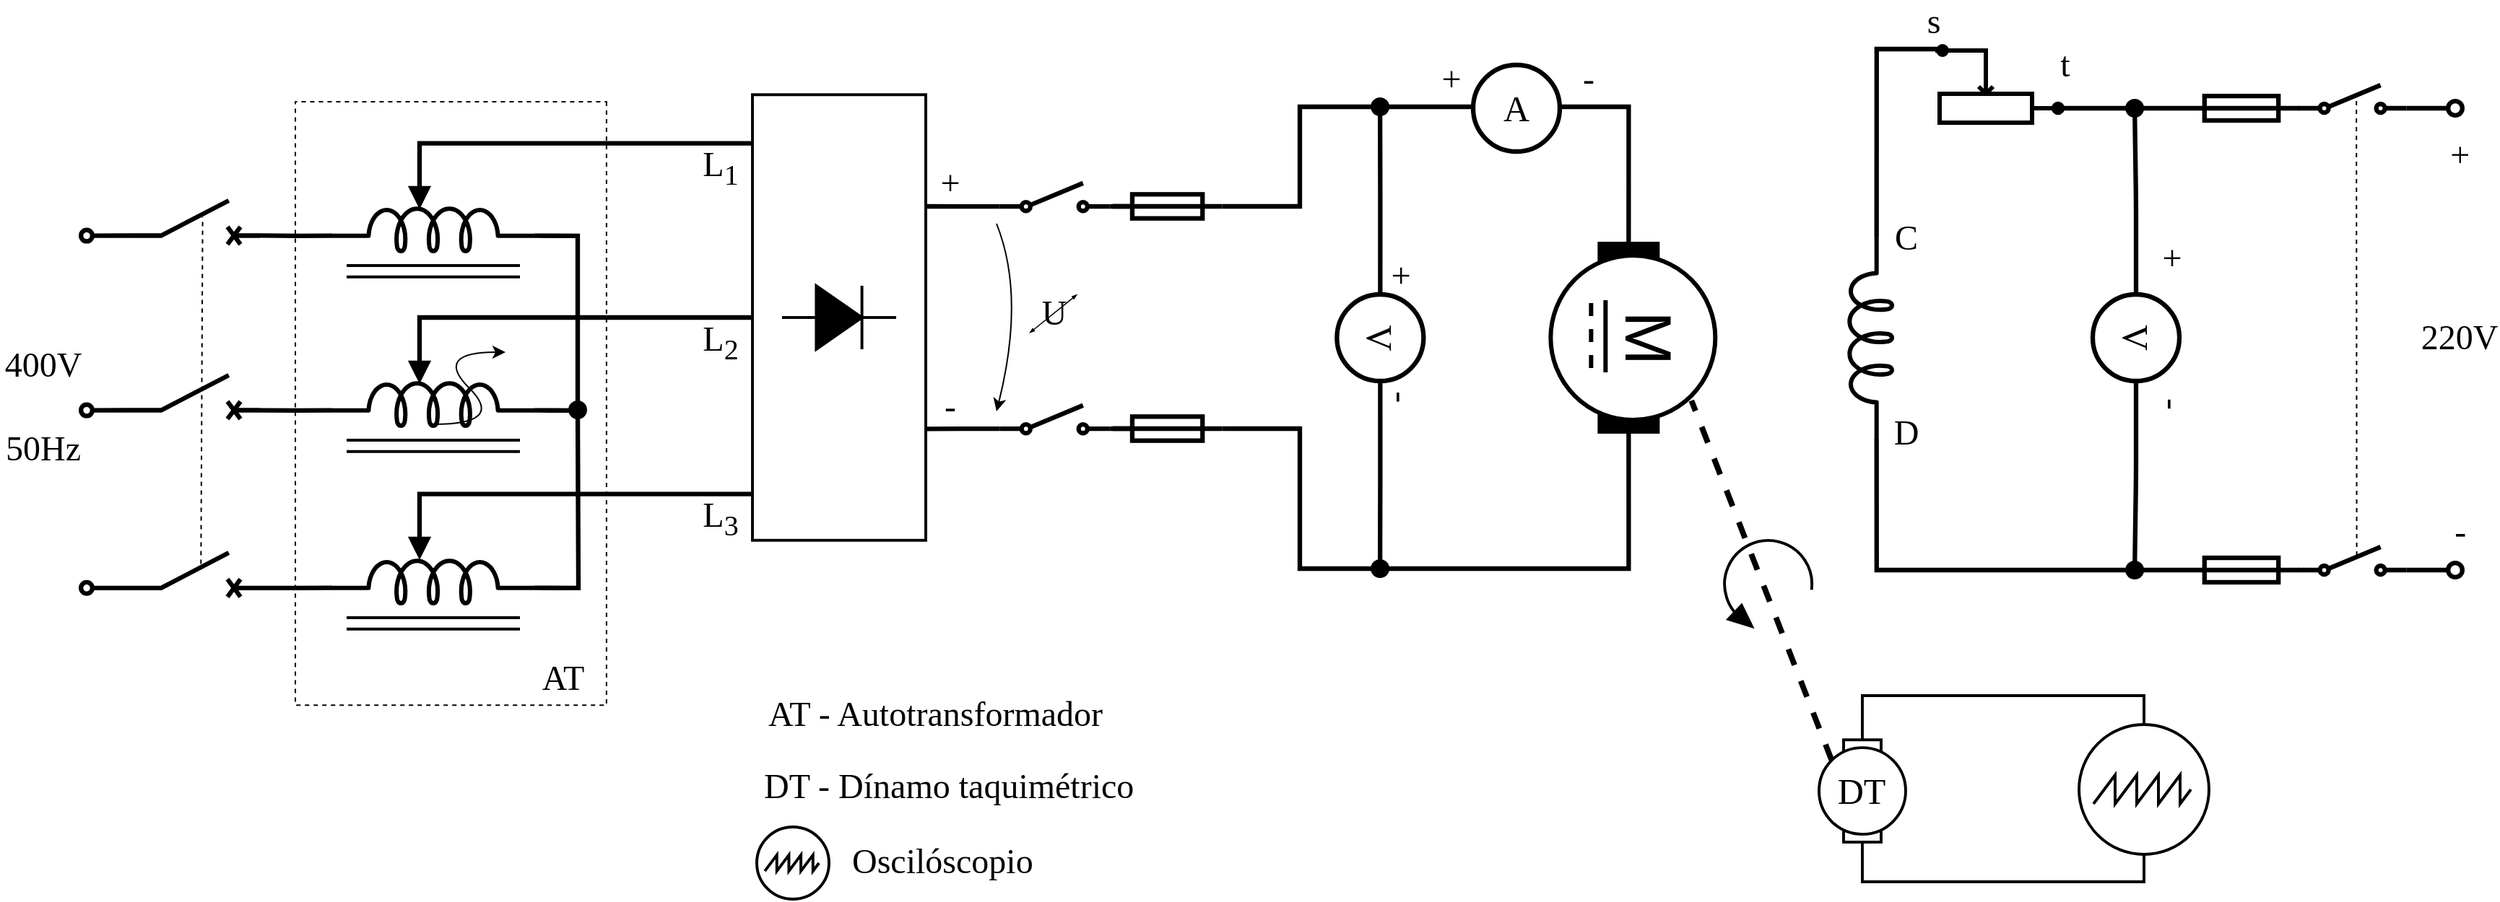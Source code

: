 <mxfile version="27.0.9">
  <diagram name="Pagina-1" id="7yON9PZLDEK_jJ4scHUi">
    <mxGraphModel dx="2999" dy="828" grid="1" gridSize="10" guides="1" tooltips="1" connect="1" arrows="1" fold="1" page="1" pageScale="1" pageWidth="827" pageHeight="1169" math="0" shadow="0">
      <root>
        <mxCell id="pvNqzAYkV5JUMJPB61iD-0" />
        <mxCell id="pvNqzAYkV5JUMJPB61iD-1" parent="pvNqzAYkV5JUMJPB61iD-0" />
        <mxCell id="S8K7s6ATn0HfOe7maU_p-14" value="" style="rounded=0;whiteSpace=wrap;html=1;dashed=1;rotation=90;" vertex="1" parent="pvNqzAYkV5JUMJPB61iD-1">
          <mxGeometry x="-1186.86" y="777.83" width="418.17" height="215.43" as="geometry" />
        </mxCell>
        <mxCell id="S8K7s6ATn0HfOe7maU_p-1" style="edgeStyle=orthogonalEdgeStyle;rounded=0;orthogonalLoop=1;jettySize=auto;html=1;exitX=0.5;exitY=0;exitDx=0;exitDy=0;entryX=0.43;entryY=0.014;entryDx=0;entryDy=0;entryPerimeter=0;strokeWidth=3.15;endSize=7.874;endArrow=block;endFill=1;" edge="1" parent="pvNqzAYkV5JUMJPB61iD-1" source="pvNqzAYkV5JUMJPB61iD-5">
          <mxGeometry relative="1" as="geometry">
            <mxPoint x="-999.5" y="872" as="targetPoint" />
            <mxPoint x="-614.5" y="826" as="sourcePoint" />
            <Array as="points">
              <mxPoint x="-1000" y="826" />
            </Array>
          </mxGeometry>
        </mxCell>
        <mxCell id="pvNqzAYkV5JUMJPB61iD-7" value="" style="pointerEvents=1;verticalLabelPosition=bottom;shadow=0;dashed=0;align=center;html=1;verticalAlign=top;shape=mxgraph.electrical.inductors.magnetic_core;direction=north;strokeWidth=1.968;rounded=0;" vertex="1" parent="pvNqzAYkV5JUMJPB61iD-1">
          <mxGeometry x="-1050" y="790" width="120" height="7.87" as="geometry" />
        </mxCell>
        <mxCell id="S8K7s6ATn0HfOe7maU_p-45" style="edgeStyle=orthogonalEdgeStyle;orthogonalLoop=1;jettySize=auto;html=1;exitX=0;exitY=0.8;exitDx=0;exitDy=0;endArrow=oval;endFill=0;endSize=7.874;strokeWidth=3.15;rounded=0;" edge="1" parent="pvNqzAYkV5JUMJPB61iD-1" source="pvNqzAYkV5JUMJPB61iD-8">
          <mxGeometry relative="1" as="geometry">
            <mxPoint x="-1230" y="770" as="targetPoint" />
          </mxGeometry>
        </mxCell>
        <mxCell id="pvNqzAYkV5JUMJPB61iD-8" value="" style="pointerEvents=1;verticalLabelPosition=bottom;shadow=0;dashed=0;align=center;html=1;verticalAlign=top;shape=mxgraph.electrical.electro-mechanical.circuitBreaker2;elSwitchState=off;strokeWidth=3.15;rounded=0;" vertex="1" parent="pvNqzAYkV5JUMJPB61iD-1">
          <mxGeometry x="-1200" y="745" width="90" height="30.315" as="geometry" />
        </mxCell>
        <mxCell id="S8K7s6ATn0HfOe7maU_p-64" style="edgeStyle=orthogonalEdgeStyle;orthogonalLoop=1;jettySize=auto;html=1;exitX=1;exitY=0.645;exitDx=0;exitDy=0;exitPerimeter=0;rounded=0;strokeWidth=3.15;startArrow=none;startFill=0;endArrow=none;" edge="1" parent="pvNqzAYkV5JUMJPB61iD-1" source="pvNqzAYkV5JUMJPB61iD-10">
          <mxGeometry relative="1" as="geometry">
            <mxPoint x="50" y="641" as="targetPoint" />
            <Array as="points">
              <mxPoint x="9" y="640" />
              <mxPoint x="57" y="640" />
            </Array>
          </mxGeometry>
        </mxCell>
        <mxCell id="pvNqzAYkV5JUMJPB61iD-10" value="" style="pointerEvents=1;verticalLabelPosition=bottom;shadow=0;dashed=0;align=center;html=1;verticalAlign=top;shape=mxgraph.electrical.inductors.inductor_5;strokeWidth=3;container=0;rounded=0;direction=north;" vertex="1" parent="pvNqzAYkV5JUMJPB61iD-1">
          <mxGeometry x="-10" y="770" width="30" height="140" as="geometry" />
        </mxCell>
        <mxCell id="pvNqzAYkV5JUMJPB61iD-16" value="&lt;font style=&quot;font-size: 24px&quot; face=&quot;Verdana&quot;&gt;s&lt;/font&gt;" style="text;html=1;strokeColor=none;fillColor=none;align=center;verticalAlign=middle;whiteSpace=wrap;rounded=0;dashed=1;container=0;" vertex="1" parent="pvNqzAYkV5JUMJPB61iD-1">
          <mxGeometry x="29.49" y="611" width="40" height="20" as="geometry" />
        </mxCell>
        <mxCell id="pvNqzAYkV5JUMJPB61iD-17" value="&lt;font style=&quot;font-size: 24px&quot; face=&quot;Verdana&quot;&gt;C&lt;/font&gt;" style="text;html=1;strokeColor=none;fillColor=none;align=center;verticalAlign=middle;whiteSpace=wrap;rounded=0;dashed=1;container=0;" vertex="1" parent="pvNqzAYkV5JUMJPB61iD-1">
          <mxGeometry x="10" y="761" width="40" height="20" as="geometry" />
        </mxCell>
        <mxCell id="pvNqzAYkV5JUMJPB61iD-18" value="&lt;font style=&quot;font-size: 24px&quot; face=&quot;Verdana&quot;&gt;D&lt;/font&gt;" style="text;html=1;strokeColor=none;fillColor=none;align=center;verticalAlign=middle;whiteSpace=wrap;rounded=0;dashed=1;container=0;" vertex="1" parent="pvNqzAYkV5JUMJPB61iD-1">
          <mxGeometry x="10" y="896.31" width="40" height="20" as="geometry" />
        </mxCell>
        <mxCell id="pvNqzAYkV5JUMJPB61iD-27" style="edgeStyle=orthogonalEdgeStyle;rounded=0;orthogonalLoop=1;jettySize=auto;html=1;exitX=0.5;exitY=0;exitDx=0;exitDy=0;exitPerimeter=0;entryX=0;entryY=0.5;entryDx=0;entryDy=0;endArrow=none;startFill=0;strokeWidth=1.968;" edge="1" parent="pvNqzAYkV5JUMJPB61iD-1" source="pvNqzAYkV5JUMJPB61iD-29" target="pvNqzAYkV5JUMJPB61iD-71">
          <mxGeometry relative="1" as="geometry" />
        </mxCell>
        <mxCell id="pvNqzAYkV5JUMJPB61iD-28" style="edgeStyle=orthogonalEdgeStyle;rounded=0;orthogonalLoop=1;jettySize=auto;html=1;exitX=0.5;exitY=1;exitDx=0;exitDy=0;exitPerimeter=0;entryX=1;entryY=0.5;entryDx=0;entryDy=0;endArrow=none;startFill=0;strokeWidth=1.968;" edge="1" parent="pvNqzAYkV5JUMJPB61iD-1" source="pvNqzAYkV5JUMJPB61iD-29" target="pvNqzAYkV5JUMJPB61iD-71">
          <mxGeometry relative="1" as="geometry">
            <Array as="points">
              <mxPoint x="194.5" y="1217" />
              <mxPoint x="-0.5" y="1217" />
            </Array>
          </mxGeometry>
        </mxCell>
        <mxCell id="pvNqzAYkV5JUMJPB61iD-29" value="" style="perimeter=ellipsePerimeter;verticalLabelPosition=bottom;shadow=0;dashed=0;align=center;html=1;verticalAlign=top;shape=mxgraph.electrical.instruments.oscilloscope;strokeWidth=1.968;rounded=0;" vertex="1" parent="pvNqzAYkV5JUMJPB61iD-1">
          <mxGeometry x="149.5" y="1108" width="90" height="90" as="geometry" />
        </mxCell>
        <mxCell id="S8K7s6ATn0HfOe7maU_p-74" style="edgeStyle=orthogonalEdgeStyle;orthogonalLoop=1;jettySize=auto;html=1;exitX=1;exitY=0.8;exitDx=0;exitDy=0;endArrow=oval;endFill=0;strokeWidth=3.15;startSize=5.905;targetPerimeterSpacing=-1.968;endSize=9.842;" edge="1" parent="pvNqzAYkV5JUMJPB61iD-1" source="pvNqzAYkV5JUMJPB61iD-39">
          <mxGeometry relative="1" as="geometry">
            <mxPoint x="410" y="681" as="targetPoint" />
          </mxGeometry>
        </mxCell>
        <mxCell id="pvNqzAYkV5JUMJPB61iD-39" value="" style="html=1;shape=mxgraph.electrical.electro-mechanical.singleSwitch;aspect=fixed;elSwitchState=off;strokeWidth=3.15;direction=east;rounded=0;" vertex="1" parent="pvNqzAYkV5JUMJPB61iD-1">
          <mxGeometry x="301.3" y="665" width="75" height="20" as="geometry" />
        </mxCell>
        <mxCell id="S8K7s6ATn0HfOe7maU_p-77" style="edgeStyle=orthogonalEdgeStyle;orthogonalLoop=1;jettySize=auto;html=1;exitX=1;exitY=0.5;exitDx=0;exitDy=0;endArrow=oval;endFill=1;endSize=9.842;strokeWidth=3.15;" edge="1" parent="pvNqzAYkV5JUMJPB61iD-1" source="pvNqzAYkV5JUMJPB61iD-40">
          <mxGeometry relative="1" as="geometry">
            <mxPoint x="188.048" y="1001" as="targetPoint" />
          </mxGeometry>
        </mxCell>
        <mxCell id="S8K7s6ATn0HfOe7maU_p-78" style="edgeStyle=orthogonalEdgeStyle;orthogonalLoop=1;jettySize=auto;html=1;exitX=0;exitY=0.5;exitDx=0;exitDy=0;endArrow=oval;endFill=1;endSize=9.842;strokeWidth=3.15;" edge="1" parent="pvNqzAYkV5JUMJPB61iD-1" source="pvNqzAYkV5JUMJPB61iD-40">
          <mxGeometry relative="1" as="geometry">
            <mxPoint x="188.048" y="681" as="targetPoint" />
          </mxGeometry>
        </mxCell>
        <mxCell id="pvNqzAYkV5JUMJPB61iD-40" value="&lt;font face=&quot;Verdana&quot;&gt;&lt;span style=&quot;font-size: 25px;&quot;&gt;V&lt;/span&gt;&lt;/font&gt;" style="ellipse;whiteSpace=wrap;html=1;aspect=fixed;fontFamily=Times New Roman;strokeWidth=3.15;container=0;rounded=0;rotation=90;" vertex="1" parent="pvNqzAYkV5JUMJPB61iD-1">
          <mxGeometry x="159" y="810" width="60" height="60" as="geometry" />
        </mxCell>
        <mxCell id="pvNqzAYkV5JUMJPB61iD-41" value="&lt;font style=&quot;font-size: 24px&quot; face=&quot;Verdana&quot;&gt;+&lt;/font&gt;" style="text;html=1;strokeColor=none;fillColor=none;align=center;verticalAlign=middle;whiteSpace=wrap;rounded=0;dashed=1;container=0;" vertex="1" parent="pvNqzAYkV5JUMJPB61iD-1">
          <mxGeometry x="194" y="775.31" width="40" height="20" as="geometry" />
        </mxCell>
        <mxCell id="pvNqzAYkV5JUMJPB61iD-42" value="&lt;font style=&quot;font-size: 24px&quot; face=&quot;Verdana&quot;&gt;-&lt;/font&gt;" style="text;html=1;strokeColor=none;fillColor=none;align=center;verticalAlign=middle;whiteSpace=wrap;rounded=0;dashed=1;container=0;rotation=90;" vertex="1" parent="pvNqzAYkV5JUMJPB61iD-1">
          <mxGeometry x="194" y="876" width="40" height="20" as="geometry" />
        </mxCell>
        <mxCell id="pvNqzAYkV5JUMJPB61iD-49" value="&lt;font style=&quot;font-size: 24px&quot; face=&quot;Verdana&quot;&gt;220V&lt;/font&gt;" style="text;html=1;strokeColor=none;fillColor=none;align=center;verticalAlign=middle;whiteSpace=wrap;rounded=0;dashed=1;container=0;" vertex="1" parent="pvNqzAYkV5JUMJPB61iD-1">
          <mxGeometry x="393.3" y="830" width="40" height="20" as="geometry" />
        </mxCell>
        <mxCell id="S8K7s6ATn0HfOe7maU_p-65" style="edgeStyle=orthogonalEdgeStyle;orthogonalLoop=1;jettySize=auto;html=1;exitX=0;exitY=0.5;exitDx=0;exitDy=0;exitPerimeter=0;entryX=0;entryY=0.8;entryDx=0;entryDy=0;endArrow=none;startFill=0;strokeWidth=3.15;" edge="1" parent="pvNqzAYkV5JUMJPB61iD-1" source="pvNqzAYkV5JUMJPB61iD-57" target="pvNqzAYkV5JUMJPB61iD-39">
          <mxGeometry relative="1" as="geometry" />
        </mxCell>
        <mxCell id="pvNqzAYkV5JUMJPB61iD-57" value="" style="pointerEvents=1;verticalLabelPosition=bottom;shadow=0;dashed=0;align=center;html=1;verticalAlign=top;shape=mxgraph.electrical.miscellaneous.fuse_2;direction=west;strokeWidth=3.15;rounded=0;" vertex="1" parent="pvNqzAYkV5JUMJPB61iD-1">
          <mxGeometry x="222.0" y="672.53" width="80" height="16.929" as="geometry" />
        </mxCell>
        <mxCell id="pvNqzAYkV5JUMJPB61iD-59" value="" style="verticalLabelPosition=bottom;shadow=0;dashed=0;align=center;html=1;verticalAlign=top;shape=mxgraph.electrical.rot_mech.verticalLabelPosition=bottom;shadow=0;dashed=0;align=center;fillColor=strokeColor;html=1;verticalAlign=top;strokeWidth=1.968;shape=mxgraph.electrical.rot_mech.rotation;rotation=-206;rounded=0;" vertex="1" parent="pvNqzAYkV5JUMJPB61iD-1">
          <mxGeometry x="-103.5" y="979" width="69" height="54" as="geometry" />
        </mxCell>
        <mxCell id="pvNqzAYkV5JUMJPB61iD-68" value="" style="perimeter=ellipsePerimeter;verticalLabelPosition=bottom;shadow=0;dashed=0;align=center;html=1;verticalAlign=top;shape=mxgraph.electrical.instruments.oscilloscope;strokeWidth=1.968;rounded=0;" vertex="1" parent="pvNqzAYkV5JUMJPB61iD-1">
          <mxGeometry x="-771.0" y="1179" width="60" height="50" as="geometry" />
        </mxCell>
        <mxCell id="pvNqzAYkV5JUMJPB61iD-70" value="" style="group;rounded=0;" vertex="1" connectable="0" parent="pvNqzAYkV5JUMJPB61iD-1">
          <mxGeometry x="-30.51" y="1118.63" width="60" height="70.866" as="geometry" />
        </mxCell>
        <mxCell id="pvNqzAYkV5JUMJPB61iD-71" value="" style="rounded=0;whiteSpace=wrap;html=1;direction=south;strokeWidth=1.968;" vertex="1" parent="pvNqzAYkV5JUMJPB61iD-70">
          <mxGeometry x="17.01" width="25.984" height="70.866" as="geometry" />
        </mxCell>
        <mxCell id="pvNqzAYkV5JUMJPB61iD-72" value="&lt;font face=&quot;Verdana&quot;&gt;&lt;span style=&quot;font-size: 25px;&quot;&gt;DT&lt;/span&gt;&lt;/font&gt;" style="ellipse;whiteSpace=wrap;html=1;aspect=fixed;fontFamily=Times New Roman;strokeWidth=1.968;container=0;rounded=0;" vertex="1" parent="pvNqzAYkV5JUMJPB61iD-70">
          <mxGeometry y="5.43" width="60" height="60" as="geometry" />
        </mxCell>
        <mxCell id="pvNqzAYkV5JUMJPB61iD-73" value="&lt;font face=&quot;Verdana&quot; style=&quot;font-size: 24px&quot;&gt;DT - Dínamo taquimétrico&lt;/font&gt;" style="text;html=1;strokeColor=none;fillColor=none;align=left;verticalAlign=middle;whiteSpace=wrap;rounded=0;dashed=1;container=0;" vertex="1" parent="pvNqzAYkV5JUMJPB61iD-1">
          <mxGeometry x="-763.0" y="1131" width="390" height="40.43" as="geometry" />
        </mxCell>
        <mxCell id="pvNqzAYkV5JUMJPB61iD-74" value="&lt;font style=&quot;font-size: 24px&quot; face=&quot;Verdana&quot;&gt;Oscilóscopio&lt;/font&gt;" style="text;html=1;strokeColor=none;fillColor=none;align=left;verticalAlign=middle;whiteSpace=wrap;rounded=0;dashed=1;container=0;" vertex="1" parent="pvNqzAYkV5JUMJPB61iD-1">
          <mxGeometry x="-702.0" y="1182.78" width="213" height="40.43" as="geometry" />
        </mxCell>
        <mxCell id="pvNqzAYkV5JUMJPB61iD-81" value="&lt;font style=&quot;font-size: 24px&quot; face=&quot;Verdana&quot;&gt;+&lt;/font&gt;" style="text;html=1;strokeColor=none;fillColor=none;align=center;verticalAlign=middle;whiteSpace=wrap;rounded=0;dashed=1;container=0;" vertex="1" parent="pvNqzAYkV5JUMJPB61iD-1">
          <mxGeometry x="-652" y="723" width="40" height="20" as="geometry" />
        </mxCell>
        <mxCell id="pvNqzAYkV5JUMJPB61iD-82" value="&lt;font style=&quot;font-size: 24px&quot; face=&quot;Verdana&quot;&gt;-&lt;/font&gt;" style="text;html=1;strokeColor=none;fillColor=none;align=center;verticalAlign=middle;whiteSpace=wrap;rounded=0;dashed=1;container=0;" vertex="1" parent="pvNqzAYkV5JUMJPB61iD-1">
          <mxGeometry x="-652" y="878" width="40" height="20" as="geometry" />
        </mxCell>
        <mxCell id="S8K7s6ATn0HfOe7maU_p-17" style="edgeStyle=orthogonalEdgeStyle;rounded=0;orthogonalLoop=1;jettySize=auto;html=1;exitX=0;exitY=0.645;exitDx=0;exitDy=0;exitPerimeter=0;endArrow=none;endFill=0;strokeWidth=3.15;endSize=9.842;startFill=0;" edge="1" parent="pvNqzAYkV5JUMJPB61iD-1" source="pvNqzAYkV5JUMJPB61iD-86">
          <mxGeometry relative="1" as="geometry">
            <mxPoint x="-1110.0" y="769.211" as="targetPoint" />
          </mxGeometry>
        </mxCell>
        <mxCell id="pvNqzAYkV5JUMJPB61iD-86" value="" style="pointerEvents=1;verticalLabelPosition=bottom;shadow=0;dashed=0;align=center;html=1;verticalAlign=top;shape=mxgraph.electrical.inductors.inductor_5;strokeWidth=3;container=0;rounded=0;" vertex="1" parent="pvNqzAYkV5JUMJPB61iD-1">
          <mxGeometry x="-1060" y="750" width="140" height="30" as="geometry" />
        </mxCell>
        <mxCell id="S8K7s6ATn0HfOe7maU_p-2" value="" style="pointerEvents=1;verticalLabelPosition=bottom;shadow=0;dashed=0;align=center;html=1;verticalAlign=top;shape=mxgraph.electrical.inductors.magnetic_core;direction=north;strokeWidth=1.968;rounded=0;" vertex="1" parent="pvNqzAYkV5JUMJPB61iD-1">
          <mxGeometry x="-1050" y="911" width="120" height="7.87" as="geometry" />
        </mxCell>
        <mxCell id="S8K7s6ATn0HfOe7maU_p-18" style="edgeStyle=orthogonalEdgeStyle;rounded=0;orthogonalLoop=1;jettySize=auto;html=1;exitX=0;exitY=0.645;exitDx=0;exitDy=0;exitPerimeter=0;endArrow=none;endFill=0;strokeWidth=3.15;endSize=9.842;startFill=0;" edge="1" parent="pvNqzAYkV5JUMJPB61iD-1" source="S8K7s6ATn0HfOe7maU_p-3">
          <mxGeometry relative="1" as="geometry">
            <mxPoint x="-1110.0" y="890.263" as="targetPoint" />
          </mxGeometry>
        </mxCell>
        <mxCell id="S8K7s6ATn0HfOe7maU_p-3" value="" style="pointerEvents=1;verticalLabelPosition=bottom;shadow=0;dashed=0;align=center;html=1;verticalAlign=top;shape=mxgraph.electrical.inductors.inductor_5;strokeWidth=3;container=0;rounded=0;" vertex="1" parent="pvNqzAYkV5JUMJPB61iD-1">
          <mxGeometry x="-1060" y="871" width="140" height="30" as="geometry" />
        </mxCell>
        <mxCell id="S8K7s6ATn0HfOe7maU_p-4" style="edgeStyle=orthogonalEdgeStyle;rounded=0;orthogonalLoop=1;jettySize=auto;html=1;entryX=0.43;entryY=0.014;entryDx=0;entryDy=0;entryPerimeter=0;strokeWidth=3.15;endSize=7.874;endArrow=block;endFill=1;exitX=0.104;exitY=-0.002;exitDx=0;exitDy=0;exitPerimeter=0;" edge="1" parent="pvNqzAYkV5JUMJPB61iD-1" source="pvNqzAYkV5JUMJPB61iD-5">
          <mxGeometry relative="1" as="geometry">
            <mxPoint x="-999.5" y="994" as="targetPoint" />
            <mxPoint x="-780" y="948" as="sourcePoint" />
            <Array as="points">
              <mxPoint x="-1000" y="948" />
            </Array>
          </mxGeometry>
        </mxCell>
        <mxCell id="S8K7s6ATn0HfOe7maU_p-5" value="" style="pointerEvents=1;verticalLabelPosition=bottom;shadow=0;dashed=0;align=center;html=1;verticalAlign=top;shape=mxgraph.electrical.inductors.magnetic_core;direction=north;strokeWidth=1.968;rounded=0;" vertex="1" parent="pvNqzAYkV5JUMJPB61iD-1">
          <mxGeometry x="-1050" y="1034" width="120" height="7.87" as="geometry" />
        </mxCell>
        <mxCell id="S8K7s6ATn0HfOe7maU_p-8" style="edgeStyle=orthogonalEdgeStyle;rounded=0;orthogonalLoop=1;jettySize=auto;html=1;endArrow=oval;endFill=1;targetPerimeterSpacing=0;endSize=9.842;sourcePerimeterSpacing=0;startSize=9.842;strokeWidth=3.15;exitX=1;exitY=0.645;exitDx=0;exitDy=0;exitPerimeter=0;" edge="1" parent="pvNqzAYkV5JUMJPB61iD-1" source="S8K7s6ATn0HfOe7maU_p-6">
          <mxGeometry relative="1" as="geometry">
            <mxPoint x="-890" y="890" as="targetPoint" />
            <mxPoint x="-890" y="990" as="sourcePoint" />
          </mxGeometry>
        </mxCell>
        <mxCell id="S8K7s6ATn0HfOe7maU_p-19" style="edgeStyle=orthogonalEdgeStyle;rounded=0;orthogonalLoop=1;jettySize=auto;html=1;exitX=0;exitY=0.645;exitDx=0;exitDy=0;exitPerimeter=0;endArrow=none;endFill=0;strokeWidth=3.15;endSize=9.842;startFill=0;" edge="1" parent="pvNqzAYkV5JUMJPB61iD-1" source="S8K7s6ATn0HfOe7maU_p-6">
          <mxGeometry relative="1" as="geometry">
            <mxPoint x="-1110.0" y="1013.421" as="targetPoint" />
          </mxGeometry>
        </mxCell>
        <mxCell id="S8K7s6ATn0HfOe7maU_p-6" value="" style="pointerEvents=1;verticalLabelPosition=bottom;shadow=0;dashed=0;align=center;html=1;verticalAlign=top;shape=mxgraph.electrical.inductors.inductor_5;strokeWidth=3;container=0;rounded=0;" vertex="1" parent="pvNqzAYkV5JUMJPB61iD-1">
          <mxGeometry x="-1060" y="994" width="140" height="30" as="geometry" />
        </mxCell>
        <mxCell id="S8K7s6ATn0HfOe7maU_p-7" style="edgeStyle=orthogonalEdgeStyle;rounded=0;orthogonalLoop=1;jettySize=auto;html=1;endArrow=none;startFill=0;strokeWidth=3.15;entryX=1;entryY=0.645;entryDx=0;entryDy=0;entryPerimeter=0;exitX=1;exitY=0.645;exitDx=0;exitDy=0;exitPerimeter=0;" edge="1" parent="pvNqzAYkV5JUMJPB61iD-1" source="S8K7s6ATn0HfOe7maU_p-3" target="pvNqzAYkV5JUMJPB61iD-86">
          <mxGeometry relative="1" as="geometry">
            <mxPoint x="-890" y="870" as="sourcePoint" />
            <mxPoint x="-900" y="769" as="targetPoint" />
            <Array as="points">
              <mxPoint x="-890" y="890" />
              <mxPoint x="-890" y="769" />
            </Array>
          </mxGeometry>
        </mxCell>
        <mxCell id="S8K7s6ATn0HfOe7maU_p-9" style="edgeStyle=orthogonalEdgeStyle;rounded=0;orthogonalLoop=1;jettySize=auto;html=1;entryX=0.43;entryY=0.014;entryDx=0;entryDy=0;entryPerimeter=0;strokeWidth=3.15;endSize=7.874;endArrow=block;endFill=1;exitX=0.891;exitY=0.003;exitDx=0;exitDy=0;exitPerimeter=0;" edge="1" parent="pvNqzAYkV5JUMJPB61iD-1" source="pvNqzAYkV5JUMJPB61iD-5">
          <mxGeometry relative="1" as="geometry">
            <mxPoint x="-999.5" y="750.97" as="targetPoint" />
            <mxPoint x="-780" y="705" as="sourcePoint" />
            <Array as="points">
              <mxPoint x="-1000" y="705" />
            </Array>
          </mxGeometry>
        </mxCell>
        <mxCell id="pvNqzAYkV5JUMJPB61iD-5" value="" style="rounded=0;whiteSpace=wrap;html=1;strokeWidth=1.968;rotation=-90;" vertex="1" parent="pvNqzAYkV5JUMJPB61iD-1">
          <mxGeometry x="-863.37" y="766" width="308.75" height="120" as="geometry" />
        </mxCell>
        <mxCell id="pvNqzAYkV5JUMJPB61iD-6" value="" style="pointerEvents=1;fillColor=strokeColor;verticalLabelPosition=bottom;shadow=0;dashed=0;align=center;html=1;verticalAlign=top;shape=mxgraph.electrical.diodes.diode;direction=east;strokeWidth=1.968;rounded=0;" vertex="1" parent="pvNqzAYkV5JUMJPB61iD-1">
          <mxGeometry x="-748.5" y="804" width="79" height="44" as="geometry" />
        </mxCell>
        <mxCell id="pvNqzAYkV5JUMJPB61iD-83" value="&lt;font style=&quot;font-size: 24px&quot; face=&quot;Verdana&quot;&gt;L&lt;sub&gt;1&lt;/sub&gt;&lt;/font&gt;" style="text;html=1;strokeColor=none;fillColor=none;align=center;verticalAlign=middle;whiteSpace=wrap;rounded=0;dashed=1;container=0;" vertex="1" parent="pvNqzAYkV5JUMJPB61iD-1">
          <mxGeometry x="-811" y="712" width="40" height="20" as="geometry" />
        </mxCell>
        <mxCell id="pvNqzAYkV5JUMJPB61iD-84" value="&lt;font style=&quot;font-size: 24px&quot; face=&quot;Verdana&quot;&gt;L&lt;sub&gt;2&lt;/sub&gt;&lt;/font&gt;" style="text;html=1;strokeColor=none;fillColor=none;align=center;verticalAlign=middle;whiteSpace=wrap;rounded=0;dashed=1;container=0;" vertex="1" parent="pvNqzAYkV5JUMJPB61iD-1">
          <mxGeometry x="-811" y="833" width="40" height="20" as="geometry" />
        </mxCell>
        <mxCell id="pvNqzAYkV5JUMJPB61iD-85" value="&lt;font style=&quot;font-size: 24px&quot; face=&quot;Verdana&quot;&gt;L&lt;sub&gt;3&lt;/sub&gt;&lt;/font&gt;" style="text;html=1;strokeColor=none;fillColor=none;align=center;verticalAlign=middle;whiteSpace=wrap;rounded=0;dashed=1;container=0;" vertex="1" parent="pvNqzAYkV5JUMJPB61iD-1">
          <mxGeometry x="-811" y="955" width="40" height="20" as="geometry" />
        </mxCell>
        <mxCell id="S8K7s6ATn0HfOe7maU_p-15" value="&lt;font style=&quot;font-size: 24px&quot; face=&quot;Verdana&quot;&gt;AT&lt;/font&gt;" style="text;html=1;strokeColor=none;fillColor=none;align=center;verticalAlign=middle;whiteSpace=wrap;rounded=0;dashed=1;container=0;" vertex="1" parent="pvNqzAYkV5JUMJPB61iD-1">
          <mxGeometry x="-930" y="1055.57" width="60" height="40.43" as="geometry" />
        </mxCell>
        <mxCell id="S8K7s6ATn0HfOe7maU_p-16" value="&lt;font face=&quot;Verdana&quot; style=&quot;font-size: 24px&quot;&gt;AT - Autotransformador&lt;/font&gt;" style="text;html=1;strokeColor=none;fillColor=none;align=left;verticalAlign=middle;whiteSpace=wrap;rounded=0;dashed=1;container=0;" vertex="1" parent="pvNqzAYkV5JUMJPB61iD-1">
          <mxGeometry x="-760.5" y="1081" width="390" height="40.43" as="geometry" />
        </mxCell>
        <mxCell id="S8K7s6ATn0HfOe7maU_p-20" value="&lt;font face=&quot;Verdana&quot; style=&quot;font-size: 24px&quot;&gt;400V&lt;/font&gt;&lt;div&gt;&lt;font face=&quot;Verdana&quot; style=&quot;font-size: 24px&quot;&gt;&lt;br&gt;&lt;/font&gt;&lt;/div&gt;&lt;div&gt;&lt;font face=&quot;Verdana&quot; style=&quot;font-size: 24px&quot;&gt;50Hz&lt;/font&gt;&lt;/div&gt;" style="text;html=1;strokeColor=none;fillColor=none;align=center;verticalAlign=middle;whiteSpace=wrap;rounded=0;dashed=1;container=0;" vertex="1" parent="pvNqzAYkV5JUMJPB61iD-1">
          <mxGeometry x="-1290" y="813.79" width="60" height="148.43" as="geometry" />
        </mxCell>
        <mxCell id="S8K7s6ATn0HfOe7maU_p-39" style="edgeStyle=orthogonalEdgeStyle;orthogonalLoop=1;jettySize=auto;html=1;exitX=0;exitY=0.5;exitDx=0;exitDy=0;endArrow=oval;endFill=1;endSize=9.842;startSize=5.118;strokeWidth=3.15;rounded=0;" edge="1" parent="pvNqzAYkV5JUMJPB61iD-1" source="pvNqzAYkV5JUMJPB61iD-63">
          <mxGeometry relative="1" as="geometry">
            <mxPoint x="-334.448" y="680.0" as="targetPoint" />
          </mxGeometry>
        </mxCell>
        <mxCell id="S8K7s6ATn0HfOe7maU_p-40" style="edgeStyle=orthogonalEdgeStyle;orthogonalLoop=1;jettySize=auto;html=1;exitX=1;exitY=0.5;exitDx=0;exitDy=0;endArrow=oval;endFill=1;endSize=9.842;startSize=5.118;strokeWidth=3.15;rounded=0;" edge="1" parent="pvNqzAYkV5JUMJPB61iD-1" source="pvNqzAYkV5JUMJPB61iD-63">
          <mxGeometry relative="1" as="geometry">
            <mxPoint x="-334.448" y="1000.0" as="targetPoint" />
          </mxGeometry>
        </mxCell>
        <mxCell id="pvNqzAYkV5JUMJPB61iD-63" value="&lt;font face=&quot;Verdana&quot;&gt;&lt;span style=&quot;font-size: 25px; line-height: 100%;&quot;&gt;V&lt;/span&gt;&lt;/font&gt;" style="ellipse;whiteSpace=wrap;html=1;aspect=fixed;fontFamily=Times New Roman;strokeWidth=3.15;container=0;rotation=90;rounded=0;direction=east;" vertex="1" parent="pvNqzAYkV5JUMJPB61iD-1">
          <mxGeometry x="-364.32" y="809.997" width="60" height="60" as="geometry" />
        </mxCell>
        <mxCell id="pvNqzAYkV5JUMJPB61iD-64" value="&lt;font style=&quot;font-size: 24px&quot; face=&quot;Verdana&quot;&gt;+&lt;/font&gt;" style="text;html=1;strokeColor=none;fillColor=none;align=center;verticalAlign=middle;whiteSpace=wrap;rounded=0;dashed=1;container=0;rotation=-90;direction=east;" vertex="1" parent="pvNqzAYkV5JUMJPB61iD-1">
          <mxGeometry x="393.3" y="702.997" width="40" height="20" as="geometry" />
        </mxCell>
        <mxCell id="pvNqzAYkV5JUMJPB61iD-65" value="&lt;font style=&quot;font-size: 24px&quot; face=&quot;Verdana&quot;&gt;-&lt;/font&gt;" style="text;html=1;strokeColor=none;fillColor=none;align=center;verticalAlign=middle;whiteSpace=wrap;rounded=0;dashed=1;container=0;rotation=-180;direction=east;" vertex="1" parent="pvNqzAYkV5JUMJPB61iD-1">
          <mxGeometry x="393.3" y="968.997" width="40" height="20" as="geometry" />
        </mxCell>
        <mxCell id="S8K7s6ATn0HfOe7maU_p-27" style="edgeStyle=orthogonalEdgeStyle;orthogonalLoop=1;jettySize=auto;html=1;exitX=0;exitY=0.5;exitDx=0;exitDy=0;exitPerimeter=0;entryX=1;entryY=0.8;entryDx=0;entryDy=0;strokeWidth=3.15;endArrow=none;startFill=0;rounded=0;" edge="1" parent="pvNqzAYkV5JUMJPB61iD-1" source="pvNqzAYkV5JUMJPB61iD-77" target="S8K7s6ATn0HfOe7maU_p-22">
          <mxGeometry relative="1" as="geometry">
            <mxPoint x="-500" y="903.955" as="targetPoint" />
            <Array as="points">
              <mxPoint x="-500" y="904" />
            </Array>
          </mxGeometry>
        </mxCell>
        <mxCell id="pvNqzAYkV5JUMJPB61iD-77" value="" style="pointerEvents=1;verticalLabelPosition=bottom;shadow=0;dashed=0;align=center;html=1;verticalAlign=top;shape=mxgraph.electrical.miscellaneous.fuse_2;direction=south;strokeWidth=3.15;rotation=-90;rounded=0;" vertex="1" parent="pvNqzAYkV5JUMJPB61iD-1">
          <mxGeometry x="-490.03" y="864.997" width="16.67" height="76" as="geometry" />
        </mxCell>
        <mxCell id="S8K7s6ATn0HfOe7maU_p-0" value="" style="group;rotation=90;direction=east;rounded=0;" vertex="1" connectable="0" parent="pvNqzAYkV5JUMJPB61iD-1">
          <mxGeometry x="-224.32" y="782.997" width="130" height="114" as="geometry" />
        </mxCell>
        <mxCell id="pvNqzAYkV5JUMJPB61iD-19" value="" style="rounded=0;whiteSpace=wrap;html=1;strokeColor=#000000;strokeWidth=3;fillColor=#000000;container=0;movable=1;resizable=1;rotatable=1;deletable=1;editable=1;locked=0;connectable=1;rotation=90;" vertex="1" parent="S8K7s6ATn0HfOe7maU_p-0">
          <mxGeometry x="-3" y="37" width="130" height="40" as="geometry" />
        </mxCell>
        <mxCell id="pvNqzAYkV5JUMJPB61iD-20" value="" style="ellipse;whiteSpace=wrap;html=1;aspect=fixed;strokeColor=#000000;strokeWidth=3;fillColor=#FFFFFF;container=0;movable=1;resizable=1;rotatable=1;deletable=1;editable=1;locked=0;connectable=1;rotation=90;rounded=0;" vertex="1" parent="S8K7s6ATn0HfOe7maU_p-0">
          <mxGeometry x="8" width="114" height="114" as="geometry" />
        </mxCell>
        <mxCell id="pvNqzAYkV5JUMJPB61iD-21" value="&lt;font style=&quot;font-size: 45px&quot;&gt;M&lt;/font&gt;" style="text;html=1;strokeColor=none;fillColor=none;align=center;verticalAlign=middle;whiteSpace=wrap;rounded=0;container=0;movable=1;resizable=1;rotatable=1;deletable=1;editable=1;locked=0;connectable=1;rotation=90;" vertex="1" parent="S8K7s6ATn0HfOe7maU_p-0">
          <mxGeometry x="56" y="47" width="40" height="20" as="geometry" />
        </mxCell>
        <mxCell id="pvNqzAYkV5JUMJPB61iD-25" value="" style="endArrow=none;dashed=1;html=1;strokeWidth=3;movable=1;resizable=1;rotatable=1;deletable=1;editable=1;locked=0;connectable=1;rounded=0;" edge="1" parent="S8K7s6ATn0HfOe7maU_p-0">
          <mxGeometry width="50" height="50" relative="1" as="geometry">
            <mxPoint x="36" y="33" as="sourcePoint" />
            <mxPoint x="36" y="83" as="targetPoint" />
          </mxGeometry>
        </mxCell>
        <mxCell id="pvNqzAYkV5JUMJPB61iD-26" value="" style="endArrow=none;html=1;strokeWidth=3;movable=1;resizable=1;rotatable=1;deletable=1;editable=1;locked=0;connectable=1;rounded=0;" edge="1" parent="S8K7s6ATn0HfOe7maU_p-0">
          <mxGeometry width="50" height="50" relative="1" as="geometry">
            <mxPoint x="46" y="31" as="sourcePoint" />
            <mxPoint x="46" y="81" as="targetPoint" />
          </mxGeometry>
        </mxCell>
        <mxCell id="S8K7s6ATn0HfOe7maU_p-28" style="edgeStyle=orthogonalEdgeStyle;orthogonalLoop=1;jettySize=auto;html=1;exitX=0;exitY=0.8;exitDx=0;exitDy=0;entryX=0.25;entryY=1;entryDx=0;entryDy=0;strokeWidth=3.15;endArrow=none;startFill=0;rounded=0;" edge="1" parent="pvNqzAYkV5JUMJPB61iD-1" source="S8K7s6ATn0HfOe7maU_p-22" target="pvNqzAYkV5JUMJPB61iD-5">
          <mxGeometry relative="1" as="geometry" />
        </mxCell>
        <mxCell id="S8K7s6ATn0HfOe7maU_p-22" value="" style="html=1;shape=mxgraph.electrical.electro-mechanical.singleSwitch;aspect=fixed;elSwitchState=off;strokeWidth=3.15;direction=south;rotation=-90;rounded=0;" vertex="1" parent="pvNqzAYkV5JUMJPB61iD-1">
          <mxGeometry x="-570" y="859.02" width="20.27" height="75.984" as="geometry" />
        </mxCell>
        <mxCell id="S8K7s6ATn0HfOe7maU_p-29" style="edgeStyle=orthogonalEdgeStyle;orthogonalLoop=1;jettySize=auto;html=1;exitX=0;exitY=0.5;exitDx=0;exitDy=0;exitPerimeter=0;entryX=1;entryY=0.8;entryDx=0;entryDy=0;strokeWidth=3.15;endArrow=none;startFill=0;rounded=0;" edge="1" source="S8K7s6ATn0HfOe7maU_p-30" target="S8K7s6ATn0HfOe7maU_p-32" parent="pvNqzAYkV5JUMJPB61iD-1">
          <mxGeometry relative="1" as="geometry">
            <mxPoint x="-500" y="749.955" as="targetPoint" />
            <Array as="points">
              <mxPoint x="-500" y="750" />
            </Array>
          </mxGeometry>
        </mxCell>
        <mxCell id="S8K7s6ATn0HfOe7maU_p-30" value="" style="pointerEvents=1;verticalLabelPosition=bottom;shadow=0;dashed=0;align=center;html=1;verticalAlign=top;shape=mxgraph.electrical.miscellaneous.fuse_2;direction=south;strokeWidth=3.15;rotation=-90;rounded=0;" vertex="1" parent="pvNqzAYkV5JUMJPB61iD-1">
          <mxGeometry x="-490.03" y="710.997" width="16.67" height="76" as="geometry" />
        </mxCell>
        <mxCell id="S8K7s6ATn0HfOe7maU_p-31" style="edgeStyle=orthogonalEdgeStyle;orthogonalLoop=1;jettySize=auto;html=1;exitX=0;exitY=0.8;exitDx=0;exitDy=0;entryX=0.25;entryY=1;entryDx=0;entryDy=0;strokeWidth=3.15;endArrow=none;startFill=0;rounded=0;" edge="1" source="S8K7s6ATn0HfOe7maU_p-32" parent="pvNqzAYkV5JUMJPB61iD-1">
          <mxGeometry relative="1" as="geometry">
            <mxPoint x="-649" y="749" as="targetPoint" />
          </mxGeometry>
        </mxCell>
        <mxCell id="S8K7s6ATn0HfOe7maU_p-32" value="" style="html=1;shape=mxgraph.electrical.electro-mechanical.singleSwitch;aspect=fixed;elSwitchState=off;strokeWidth=3.15;direction=south;rotation=-90;rounded=0;" vertex="1" parent="pvNqzAYkV5JUMJPB61iD-1">
          <mxGeometry x="-570" y="705.02" width="20.27" height="75.984" as="geometry" />
        </mxCell>
        <mxCell id="S8K7s6ATn0HfOe7maU_p-34" style="edgeStyle=orthogonalEdgeStyle;orthogonalLoop=1;jettySize=auto;html=1;exitX=0;exitY=0.5;exitDx=0;exitDy=0;rounded=0;curved=0;entryX=1;entryY=0.5;entryDx=0;entryDy=0;entryPerimeter=0;endArrow=none;startFill=0;strokeWidth=3.15;" edge="1" parent="pvNqzAYkV5JUMJPB61iD-1" source="pvNqzAYkV5JUMJPB61iD-19" target="S8K7s6ATn0HfOe7maU_p-30">
          <mxGeometry relative="1" as="geometry">
            <mxPoint x="-350" y="660" as="targetPoint" />
            <Array as="points">
              <mxPoint x="-162" y="680" />
              <mxPoint x="-390" y="680" />
              <mxPoint x="-390" y="749" />
            </Array>
          </mxGeometry>
        </mxCell>
        <mxCell id="S8K7s6ATn0HfOe7maU_p-35" style="edgeStyle=orthogonalEdgeStyle;orthogonalLoop=1;jettySize=auto;html=1;exitX=1;exitY=0.5;exitDx=0;exitDy=0;entryX=1;entryY=0.5;entryDx=0;entryDy=0;entryPerimeter=0;rounded=0;curved=0;endArrow=none;startFill=0;strokeWidth=3.15;" edge="1" parent="pvNqzAYkV5JUMJPB61iD-1" source="pvNqzAYkV5JUMJPB61iD-19" target="pvNqzAYkV5JUMJPB61iD-77">
          <mxGeometry relative="1" as="geometry">
            <Array as="points">
              <mxPoint x="-162" y="1000" />
              <mxPoint x="-390" y="1000" />
              <mxPoint x="-390" y="903" />
            </Array>
          </mxGeometry>
        </mxCell>
        <mxCell id="pvNqzAYkV5JUMJPB61iD-24" value="&lt;font face=&quot;Verdana&quot;&gt;&lt;span style=&quot;font-size: 25px; line-height: 100%;&quot;&gt;A&lt;/span&gt;&lt;/font&gt;" style="ellipse;whiteSpace=wrap;html=1;aspect=fixed;fontFamily=Times New Roman;strokeWidth=3.15;container=0;rotation=0;rounded=0;direction=south;" vertex="1" parent="pvNqzAYkV5JUMJPB61iD-1">
          <mxGeometry x="-270.0" y="650.997" width="60" height="60" as="geometry" />
        </mxCell>
        <mxCell id="S8K7s6ATn0HfOe7maU_p-47" style="edgeStyle=orthogonalEdgeStyle;orthogonalLoop=1;jettySize=auto;html=1;exitX=0;exitY=0.8;exitDx=0;exitDy=0;strokeWidth=3.15;endArrow=oval;endFill=0;endSize=7.874;rounded=0;" edge="1" parent="pvNqzAYkV5JUMJPB61iD-1" source="S8K7s6ATn0HfOe7maU_p-42">
          <mxGeometry relative="1" as="geometry">
            <mxPoint x="-1230" y="890" as="targetPoint" />
          </mxGeometry>
        </mxCell>
        <mxCell id="S8K7s6ATn0HfOe7maU_p-42" value="" style="pointerEvents=1;verticalLabelPosition=bottom;shadow=0;dashed=0;align=center;html=1;verticalAlign=top;shape=mxgraph.electrical.electro-mechanical.circuitBreaker2;elSwitchState=off;strokeWidth=3.15;rounded=0;" vertex="1" parent="pvNqzAYkV5JUMJPB61iD-1">
          <mxGeometry x="-1200" y="866" width="90" height="30.315" as="geometry" />
        </mxCell>
        <mxCell id="S8K7s6ATn0HfOe7maU_p-48" style="edgeStyle=orthogonalEdgeStyle;orthogonalLoop=1;jettySize=auto;html=1;exitX=0;exitY=0.8;exitDx=0;exitDy=0;strokeWidth=3.15;endArrow=oval;endFill=0;endSize=7.874;rounded=0;" edge="1" parent="pvNqzAYkV5JUMJPB61iD-1" source="S8K7s6ATn0HfOe7maU_p-43">
          <mxGeometry relative="1" as="geometry">
            <mxPoint x="-1230" y="1014" as="targetPoint" />
          </mxGeometry>
        </mxCell>
        <mxCell id="S8K7s6ATn0HfOe7maU_p-43" value="" style="pointerEvents=1;verticalLabelPosition=bottom;shadow=0;dashed=0;align=center;html=1;verticalAlign=top;shape=mxgraph.electrical.electro-mechanical.circuitBreaker2;elSwitchState=off;strokeWidth=3.15;rounded=0;" vertex="1" parent="pvNqzAYkV5JUMJPB61iD-1">
          <mxGeometry x="-1200" y="989" width="90" height="30.512" as="geometry" />
        </mxCell>
        <mxCell id="S8K7s6ATn0HfOe7maU_p-44" value="" style="endArrow=none;dashed=1;html=1;entryX=0.559;entryY=0.376;entryDx=0;entryDy=0;entryPerimeter=0;exitX=0.546;exitY=0.255;exitDx=0;exitDy=0;exitPerimeter=0;rounded=0;" edge="1" parent="pvNqzAYkV5JUMJPB61iD-1" source="S8K7s6ATn0HfOe7maU_p-43" target="pvNqzAYkV5JUMJPB61iD-8">
          <mxGeometry width="50" height="50" relative="1" as="geometry">
            <mxPoint x="-1220" y="890" as="sourcePoint" />
            <mxPoint x="-1170" y="840" as="targetPoint" />
          </mxGeometry>
        </mxCell>
        <mxCell id="S8K7s6ATn0HfOe7maU_p-49" value="" style="curved=1;endArrow=classic;html=1;rounded=0;" edge="1" parent="pvNqzAYkV5JUMJPB61iD-1">
          <mxGeometry width="50" height="50" relative="1" as="geometry">
            <mxPoint x="-990" y="900" as="sourcePoint" />
            <mxPoint x="-940" y="850" as="targetPoint" />
            <Array as="points">
              <mxPoint x="-940" y="900" />
              <mxPoint x="-990" y="850" />
            </Array>
          </mxGeometry>
        </mxCell>
        <mxCell id="S8K7s6ATn0HfOe7maU_p-51" value="" style="curved=1;endArrow=classic;html=1;rounded=0;" edge="1" parent="pvNqzAYkV5JUMJPB61iD-1">
          <mxGeometry width="50" height="50" relative="1" as="geometry">
            <mxPoint x="-600" y="761" as="sourcePoint" />
            <mxPoint x="-600" y="891" as="targetPoint" />
            <Array as="points">
              <mxPoint x="-580" y="811" />
            </Array>
          </mxGeometry>
        </mxCell>
        <mxCell id="S8K7s6ATn0HfOe7maU_p-53" value="&lt;font face=&quot;Verdana&quot;&gt;&lt;span style=&quot;font-size: 24px;&quot;&gt;U&lt;/span&gt;&lt;/font&gt;" style="text;html=1;strokeColor=none;fillColor=none;align=center;verticalAlign=middle;whiteSpace=wrap;rounded=0;dashed=1;container=0;" vertex="1" parent="pvNqzAYkV5JUMJPB61iD-1">
          <mxGeometry x="-579.86" y="813" width="40" height="20" as="geometry" />
        </mxCell>
        <mxCell id="S8K7s6ATn0HfOe7maU_p-54" value="" style="endArrow=blockThin;startArrow=blockThin;html=1;endFill=1;startFill=1;endSize=1.968;startSize=1.968;strokeWidth=0.787;rounded=0;" edge="1" parent="pvNqzAYkV5JUMJPB61iD-1">
          <mxGeometry width="50" height="50" relative="1" as="geometry">
            <mxPoint x="-577.21" y="836.79" as="sourcePoint" />
            <mxPoint x="-544.13" y="810" as="targetPoint" />
          </mxGeometry>
        </mxCell>
        <mxCell id="S8K7s6ATn0HfOe7maU_p-56" value="&lt;font style=&quot;font-size: 24px&quot; face=&quot;Verdana&quot;&gt;+&lt;/font&gt;" style="text;html=1;strokeColor=none;fillColor=none;align=center;verticalAlign=middle;whiteSpace=wrap;rounded=0;dashed=1;container=0;rotation=90;" vertex="1" parent="pvNqzAYkV5JUMJPB61iD-1">
          <mxGeometry x="-340" y="787" width="40" height="20" as="geometry" />
        </mxCell>
        <mxCell id="S8K7s6ATn0HfOe7maU_p-57" value="&lt;font style=&quot;font-size: 24px&quot; face=&quot;Verdana&quot;&gt;-&lt;/font&gt;" style="text;html=1;strokeColor=none;fillColor=none;align=center;verticalAlign=middle;whiteSpace=wrap;rounded=0;dashed=1;container=0;rotation=90;" vertex="1" parent="pvNqzAYkV5JUMJPB61iD-1">
          <mxGeometry x="-340" y="871.16" width="40" height="20" as="geometry" />
        </mxCell>
        <mxCell id="S8K7s6ATn0HfOe7maU_p-59" value="&lt;font style=&quot;font-size: 24px&quot; face=&quot;Verdana&quot;&gt;+&lt;/font&gt;" style="text;html=1;strokeColor=none;fillColor=none;align=center;verticalAlign=middle;whiteSpace=wrap;rounded=0;dashed=1;container=0;" vertex="1" parent="pvNqzAYkV5JUMJPB61iD-1">
          <mxGeometry x="-305" y="651" width="40" height="20" as="geometry" />
        </mxCell>
        <mxCell id="S8K7s6ATn0HfOe7maU_p-60" value="&lt;font style=&quot;font-size: 24px&quot; face=&quot;Verdana&quot;&gt;-&lt;/font&gt;" style="text;html=1;strokeColor=none;fillColor=none;align=center;verticalAlign=middle;whiteSpace=wrap;rounded=0;dashed=1;container=0;" vertex="1" parent="pvNqzAYkV5JUMJPB61iD-1">
          <mxGeometry x="-210" y="651" width="40" height="20" as="geometry" />
        </mxCell>
        <mxCell id="S8K7s6ATn0HfOe7maU_p-62" value="" style="group;direction=east;flipH=1;movable=1;resizable=1;rotatable=1;deletable=1;editable=1;locked=0;connectable=1;rounded=0;" vertex="1" connectable="0" parent="pvNqzAYkV5JUMJPB61iD-1">
          <mxGeometry x="35" y="641" width="125" height="50" as="geometry" />
        </mxCell>
        <mxCell id="pvNqzAYkV5JUMJPB61iD-11" style="edgeStyle=orthogonalEdgeStyle;rounded=0;orthogonalLoop=1;jettySize=auto;html=1;exitX=0.5;exitY=1;exitDx=0;exitDy=0;exitPerimeter=0;endArrow=oval;endFill=1;strokeWidth=3;endSize=5.905;" edge="1" parent="S8K7s6ATn0HfOe7maU_p-62" source="pvNqzAYkV5JUMJPB61iD-12">
          <mxGeometry relative="1" as="geometry">
            <mxPoint x="20" as="targetPoint" />
            <Array as="points">
              <mxPoint x="50" />
              <mxPoint x="17" />
            </Array>
          </mxGeometry>
        </mxCell>
        <mxCell id="pvNqzAYkV5JUMJPB61iD-12" value="" style="pointerEvents=1;verticalLabelPosition=bottom;shadow=0;dashed=0;align=center;html=1;verticalAlign=top;shape=mxgraph.electrical.resistors.potentiometer_1;strokeWidth=3;rotation=-180;container=0;movable=1;resizable=1;rotatable=1;deletable=1;editable=1;locked=0;connectable=1;rounded=0;flipH=1;" vertex="1" parent="S8K7s6ATn0HfOe7maU_p-62">
          <mxGeometry y="10" width="100" height="40" as="geometry" />
        </mxCell>
        <mxCell id="pvNqzAYkV5JUMJPB61iD-13" value="" style="rounded=0;whiteSpace=wrap;html=1;strokeWidth=3;strokeColor=#FFFFFF;container=0;movable=1;resizable=1;rotatable=1;deletable=1;editable=1;locked=0;connectable=1;" vertex="1" parent="S8K7s6ATn0HfOe7maU_p-62">
          <mxGeometry x="-0.5" y="12" width="15.5" height="40" as="geometry" />
        </mxCell>
        <mxCell id="pvNqzAYkV5JUMJPB61iD-15" value="&lt;font style=&quot;font-size: 24px&quot; face=&quot;Verdana&quot;&gt;t&lt;/font&gt;" style="text;html=1;strokeColor=none;fillColor=none;align=center;verticalAlign=middle;whiteSpace=wrap;rounded=0;dashed=1;container=0;" vertex="1" parent="S8K7s6ATn0HfOe7maU_p-62">
          <mxGeometry x="85" width="40" height="20" as="geometry" />
        </mxCell>
        <mxCell id="S8K7s6ATn0HfOe7maU_p-66" style="edgeStyle=orthogonalEdgeStyle;orthogonalLoop=1;jettySize=auto;html=1;exitX=1;exitY=0.5;exitDx=0;exitDy=0;exitPerimeter=0;entryX=1;entryY=0.25;entryDx=0;entryDy=0;entryPerimeter=0;rounded=0;curved=0;endArrow=oval;startFill=0;strokeWidth=3.15;endFill=1;" edge="1" parent="pvNqzAYkV5JUMJPB61iD-1" source="pvNqzAYkV5JUMJPB61iD-57" target="pvNqzAYkV5JUMJPB61iD-12">
          <mxGeometry relative="1" as="geometry" />
        </mxCell>
        <mxCell id="S8K7s6ATn0HfOe7maU_p-75" style="edgeStyle=orthogonalEdgeStyle;orthogonalLoop=1;jettySize=auto;html=1;exitX=1;exitY=0.8;exitDx=0;exitDy=0;endArrow=oval;endFill=0;strokeWidth=3.15;startSize=5.905;targetPerimeterSpacing=-1.968;endSize=9.842;" edge="1" parent="pvNqzAYkV5JUMJPB61iD-1" source="S8K7s6ATn0HfOe7maU_p-67">
          <mxGeometry relative="1" as="geometry">
            <mxPoint x="410" y="1001.186" as="targetPoint" />
          </mxGeometry>
        </mxCell>
        <mxCell id="S8K7s6ATn0HfOe7maU_p-67" value="" style="html=1;shape=mxgraph.electrical.electro-mechanical.singleSwitch;aspect=fixed;elSwitchState=off;strokeWidth=3.15;direction=east;rounded=0;" vertex="1" parent="pvNqzAYkV5JUMJPB61iD-1">
          <mxGeometry x="301.3" y="985" width="75" height="20" as="geometry" />
        </mxCell>
        <mxCell id="S8K7s6ATn0HfOe7maU_p-68" style="edgeStyle=orthogonalEdgeStyle;orthogonalLoop=1;jettySize=auto;html=1;exitX=0;exitY=0.5;exitDx=0;exitDy=0;exitPerimeter=0;entryX=0;entryY=0.8;entryDx=0;entryDy=0;endArrow=none;startFill=0;strokeWidth=3.15;" edge="1" source="S8K7s6ATn0HfOe7maU_p-69" target="S8K7s6ATn0HfOe7maU_p-67" parent="pvNqzAYkV5JUMJPB61iD-1">
          <mxGeometry relative="1" as="geometry" />
        </mxCell>
        <mxCell id="S8K7s6ATn0HfOe7maU_p-69" value="" style="pointerEvents=1;verticalLabelPosition=bottom;shadow=0;dashed=0;align=center;html=1;verticalAlign=top;shape=mxgraph.electrical.miscellaneous.fuse_2;direction=west;strokeWidth=3.15;rounded=0;" vertex="1" parent="pvNqzAYkV5JUMJPB61iD-1">
          <mxGeometry x="222.0" y="992.53" width="80" height="16.929" as="geometry" />
        </mxCell>
        <mxCell id="S8K7s6ATn0HfOe7maU_p-70" style="edgeStyle=orthogonalEdgeStyle;orthogonalLoop=1;jettySize=auto;html=1;exitX=1;exitY=0.5;exitDx=0;exitDy=0;exitPerimeter=0;entryX=0;entryY=0.645;entryDx=0;entryDy=0;entryPerimeter=0;rounded=0;curved=0;endArrow=none;startFill=0;strokeWidth=3.15;" edge="1" source="S8K7s6ATn0HfOe7maU_p-69" parent="pvNqzAYkV5JUMJPB61iD-1" target="pvNqzAYkV5JUMJPB61iD-10">
          <mxGeometry relative="1" as="geometry">
            <mxPoint x="192" y="1001" as="targetPoint" />
          </mxGeometry>
        </mxCell>
        <mxCell id="S8K7s6ATn0HfOe7maU_p-71" value="" style="endArrow=none;dashed=1;html=1;entryX=0.882;entryY=0.145;entryDx=0;entryDy=0;entryPerimeter=0;exitX=0;exitY=0;exitDx=0;exitDy=0;strokeWidth=3.937;endSize=7.874;" edge="1" parent="pvNqzAYkV5JUMJPB61iD-1" source="pvNqzAYkV5JUMJPB61iD-72" target="pvNqzAYkV5JUMJPB61iD-20">
          <mxGeometry width="50" height="50" relative="1" as="geometry">
            <mxPoint x="30" y="1061" as="sourcePoint" />
            <mxPoint x="80" y="1011" as="targetPoint" />
          </mxGeometry>
        </mxCell>
        <mxCell id="S8K7s6ATn0HfOe7maU_p-76" value="" style="endArrow=none;dashed=1;html=1;entryX=0.537;entryY=0.41;entryDx=0;entryDy=0;entryPerimeter=0;exitX=0.54;exitY=0.3;exitDx=0;exitDy=0;exitPerimeter=0;" edge="1" parent="pvNqzAYkV5JUMJPB61iD-1" source="S8K7s6ATn0HfOe7maU_p-67" target="pvNqzAYkV5JUMJPB61iD-39">
          <mxGeometry width="50" height="50" relative="1" as="geometry">
            <mxPoint x="400" y="1001" as="sourcePoint" />
            <mxPoint x="450" y="951" as="targetPoint" />
          </mxGeometry>
        </mxCell>
      </root>
    </mxGraphModel>
  </diagram>
</mxfile>
